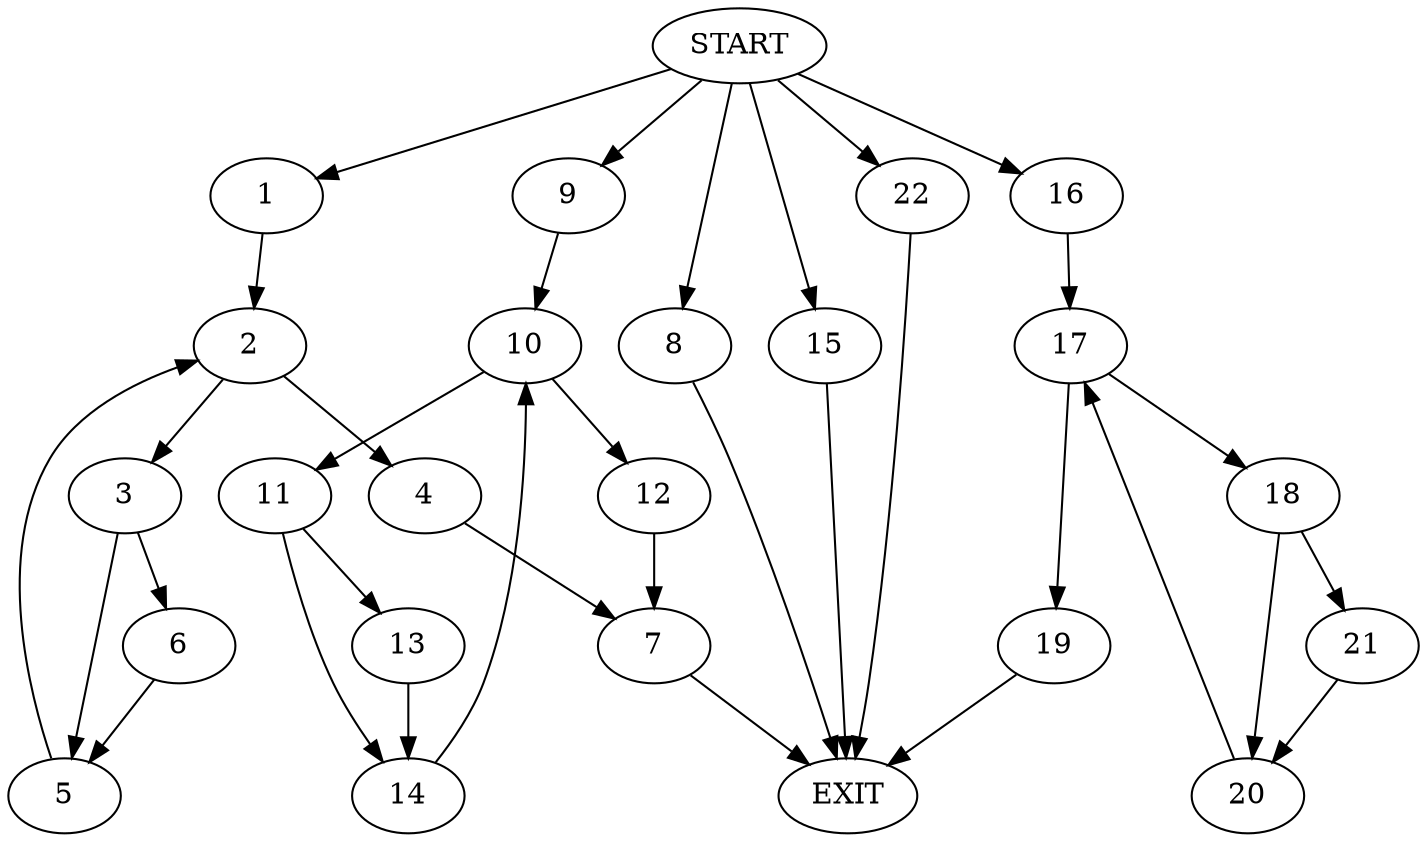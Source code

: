 digraph {
0 [label="START"]
23 [label="EXIT"]
0 -> 1
1 -> 2
2 -> 3
2 -> 4
3 -> 5
3 -> 6
4 -> 7
6 -> 5
5 -> 2
7 -> 23
0 -> 8
8 -> 23
0 -> 9
9 -> 10
10 -> 11
10 -> 12
12 -> 7
11 -> 13
11 -> 14
13 -> 14
14 -> 10
0 -> 15
15 -> 23
0 -> 16
16 -> 17
17 -> 18
17 -> 19
18 -> 20
18 -> 21
19 -> 23
21 -> 20
20 -> 17
0 -> 22
22 -> 23
}
